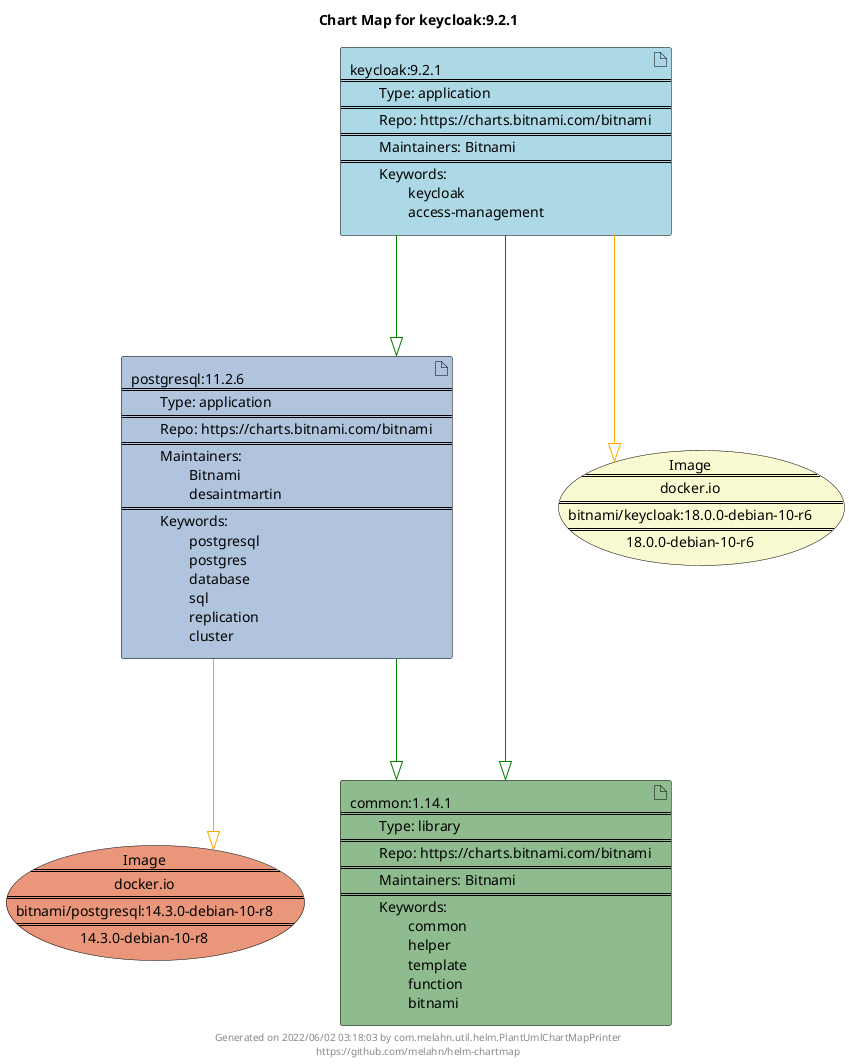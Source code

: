 @startuml
skinparam linetype ortho
skinparam backgroundColor white
skinparam usecaseBorderColor black
skinparam usecaseArrowColor LightSlateGray
skinparam artifactBorderColor black
skinparam artifactArrowColor LightSlateGray

title Chart Map for keycloak:9.2.1

'There are 3 referenced Helm Charts
artifact "keycloak:9.2.1\n====\n\tType: application\n====\n\tRepo: https://charts.bitnami.com/bitnami\n====\n\tMaintainers: Bitnami\n====\n\tKeywords: \n\t\tkeycloak\n\t\taccess-management" as keycloak_9_2_1 #LightBlue
artifact "postgresql:11.2.6\n====\n\tType: application\n====\n\tRepo: https://charts.bitnami.com/bitnami\n====\n\tMaintainers: \n\t\tBitnami\n\t\tdesaintmartin\n====\n\tKeywords: \n\t\tpostgresql\n\t\tpostgres\n\t\tdatabase\n\t\tsql\n\t\treplication\n\t\tcluster" as postgresql_11_2_6 #LightSteelBlue
artifact "common:1.14.1\n====\n\tType: library\n====\n\tRepo: https://charts.bitnami.com/bitnami\n====\n\tMaintainers: Bitnami\n====\n\tKeywords: \n\t\tcommon\n\t\thelper\n\t\ttemplate\n\t\tfunction\n\t\tbitnami" as common_1_14_1 #DarkSeaGreen

'There are 2 referenced Docker Images
usecase "Image\n====\ndocker.io\n====\nbitnami/keycloak:18.0.0-debian-10-r6\n====\n18.0.0-debian-10-r6" as docker_io_bitnami_keycloak_18_0_0_debian_10_r6 #LightGoldenRodYellow
usecase "Image\n====\ndocker.io\n====\nbitnami/postgresql:14.3.0-debian-10-r8\n====\n14.3.0-debian-10-r8" as docker_io_bitnami_postgresql_14_3_0_debian_10_r8 #DarkSalmon

'Chart Dependencies
keycloak_9_2_1--[#green]-|>postgresql_11_2_6
postgresql_11_2_6--[#green]-|>common_1_14_1
keycloak_9_2_1--[#green]-|>common_1_14_1
keycloak_9_2_1--[#orange]-|>docker_io_bitnami_keycloak_18_0_0_debian_10_r6
postgresql_11_2_6--[#orange]-|>docker_io_bitnami_postgresql_14_3_0_debian_10_r8

center footer Generated on 2022/06/02 03:18:03 by com.melahn.util.helm.PlantUmlChartMapPrinter\nhttps://github.com/melahn/helm-chartmap
@enduml
